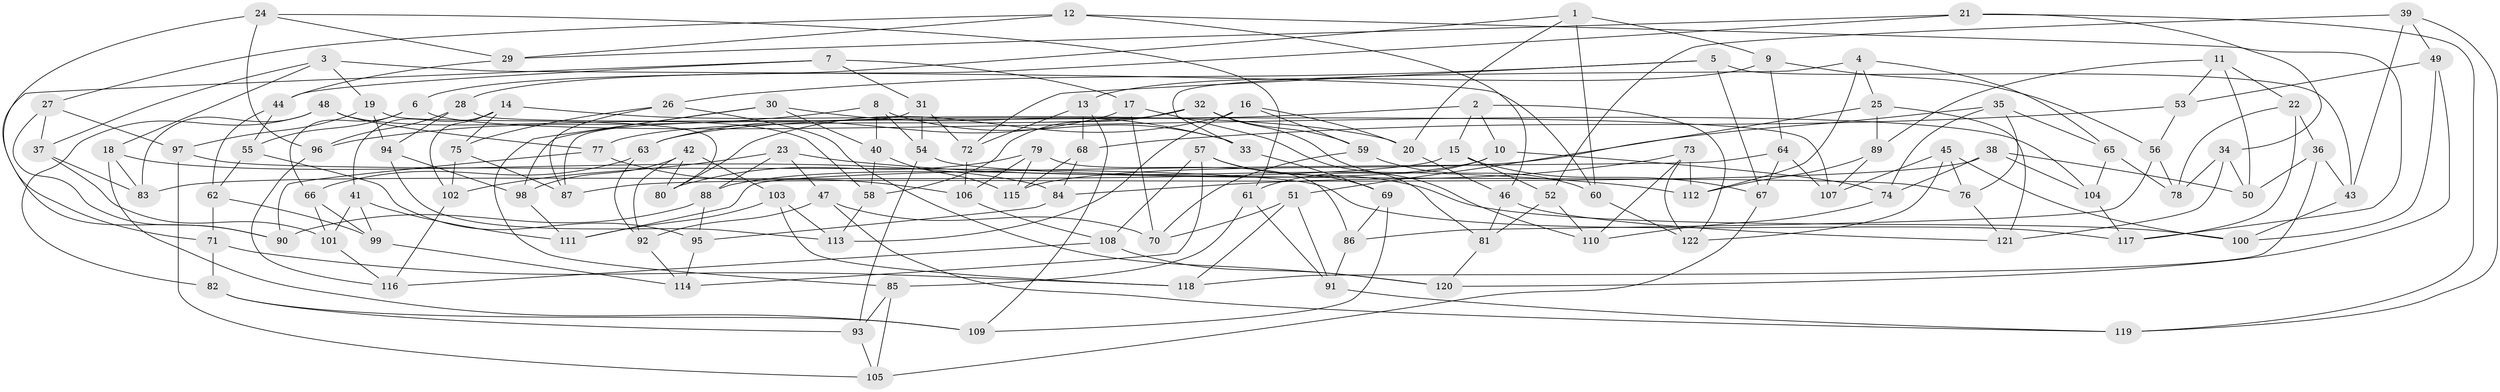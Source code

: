 // Generated by graph-tools (version 1.1) at 2025/26/03/09/25 03:26:56]
// undirected, 122 vertices, 244 edges
graph export_dot {
graph [start="1"]
  node [color=gray90,style=filled];
  1;
  2;
  3;
  4;
  5;
  6;
  7;
  8;
  9;
  10;
  11;
  12;
  13;
  14;
  15;
  16;
  17;
  18;
  19;
  20;
  21;
  22;
  23;
  24;
  25;
  26;
  27;
  28;
  29;
  30;
  31;
  32;
  33;
  34;
  35;
  36;
  37;
  38;
  39;
  40;
  41;
  42;
  43;
  44;
  45;
  46;
  47;
  48;
  49;
  50;
  51;
  52;
  53;
  54;
  55;
  56;
  57;
  58;
  59;
  60;
  61;
  62;
  63;
  64;
  65;
  66;
  67;
  68;
  69;
  70;
  71;
  72;
  73;
  74;
  75;
  76;
  77;
  78;
  79;
  80;
  81;
  82;
  83;
  84;
  85;
  86;
  87;
  88;
  89;
  90;
  91;
  92;
  93;
  94;
  95;
  96;
  97;
  98;
  99;
  100;
  101;
  102;
  103;
  104;
  105;
  106;
  107;
  108;
  109;
  110;
  111;
  112;
  113;
  114;
  115;
  116;
  117;
  118;
  119;
  120;
  121;
  122;
  1 -- 6;
  1 -- 60;
  1 -- 9;
  1 -- 20;
  2 -- 122;
  2 -- 10;
  2 -- 63;
  2 -- 15;
  3 -- 60;
  3 -- 19;
  3 -- 18;
  3 -- 37;
  4 -- 33;
  4 -- 112;
  4 -- 65;
  4 -- 25;
  5 -- 72;
  5 -- 67;
  5 -- 26;
  5 -- 43;
  6 -- 104;
  6 -- 55;
  6 -- 66;
  7 -- 17;
  7 -- 31;
  7 -- 44;
  7 -- 71;
  8 -- 33;
  8 -- 40;
  8 -- 96;
  8 -- 54;
  9 -- 56;
  9 -- 64;
  9 -- 13;
  10 -- 88;
  10 -- 74;
  10 -- 61;
  11 -- 22;
  11 -- 53;
  11 -- 50;
  11 -- 89;
  12 -- 46;
  12 -- 117;
  12 -- 27;
  12 -- 29;
  13 -- 109;
  13 -- 72;
  13 -- 68;
  14 -- 102;
  14 -- 41;
  14 -- 20;
  14 -- 75;
  15 -- 52;
  15 -- 83;
  15 -- 67;
  16 -- 80;
  16 -- 20;
  16 -- 59;
  16 -- 113;
  17 -- 63;
  17 -- 70;
  17 -- 81;
  18 -- 84;
  18 -- 109;
  18 -- 83;
  19 -- 97;
  19 -- 80;
  19 -- 94;
  20 -- 46;
  21 -- 119;
  21 -- 28;
  21 -- 34;
  21 -- 29;
  22 -- 36;
  22 -- 78;
  22 -- 117;
  23 -- 88;
  23 -- 112;
  23 -- 47;
  23 -- 102;
  24 -- 90;
  24 -- 96;
  24 -- 61;
  24 -- 29;
  25 -- 89;
  25 -- 121;
  25 -- 51;
  26 -- 87;
  26 -- 120;
  26 -- 75;
  27 -- 37;
  27 -- 97;
  27 -- 90;
  28 -- 107;
  28 -- 96;
  28 -- 94;
  29 -- 44;
  30 -- 85;
  30 -- 40;
  30 -- 33;
  30 -- 98;
  31 -- 54;
  31 -- 87;
  31 -- 72;
  32 -- 58;
  32 -- 110;
  32 -- 77;
  32 -- 59;
  33 -- 69;
  34 -- 78;
  34 -- 50;
  34 -- 121;
  35 -- 65;
  35 -- 115;
  35 -- 74;
  35 -- 76;
  36 -- 50;
  36 -- 118;
  36 -- 43;
  37 -- 101;
  37 -- 83;
  38 -- 104;
  38 -- 50;
  38 -- 87;
  38 -- 74;
  39 -- 52;
  39 -- 49;
  39 -- 119;
  39 -- 43;
  40 -- 58;
  40 -- 115;
  41 -- 111;
  41 -- 101;
  41 -- 99;
  42 -- 92;
  42 -- 98;
  42 -- 80;
  42 -- 103;
  43 -- 100;
  44 -- 55;
  44 -- 62;
  45 -- 100;
  45 -- 122;
  45 -- 76;
  45 -- 107;
  46 -- 121;
  46 -- 81;
  47 -- 70;
  47 -- 119;
  47 -- 92;
  48 -- 82;
  48 -- 77;
  48 -- 58;
  48 -- 83;
  49 -- 53;
  49 -- 120;
  49 -- 100;
  51 -- 70;
  51 -- 91;
  51 -- 118;
  52 -- 81;
  52 -- 110;
  53 -- 68;
  53 -- 56;
  54 -- 76;
  54 -- 93;
  55 -- 95;
  55 -- 62;
  56 -- 78;
  56 -- 86;
  57 -- 108;
  57 -- 100;
  57 -- 69;
  57 -- 114;
  58 -- 113;
  59 -- 70;
  59 -- 60;
  60 -- 122;
  61 -- 85;
  61 -- 91;
  62 -- 71;
  62 -- 99;
  63 -- 66;
  63 -- 92;
  64 -- 111;
  64 -- 67;
  64 -- 107;
  65 -- 78;
  65 -- 104;
  66 -- 101;
  66 -- 99;
  67 -- 105;
  68 -- 115;
  68 -- 84;
  69 -- 86;
  69 -- 109;
  71 -- 82;
  71 -- 118;
  72 -- 106;
  73 -- 84;
  73 -- 112;
  73 -- 110;
  73 -- 122;
  74 -- 110;
  75 -- 87;
  75 -- 102;
  76 -- 121;
  77 -- 106;
  77 -- 90;
  79 -- 106;
  79 -- 80;
  79 -- 86;
  79 -- 115;
  81 -- 120;
  82 -- 109;
  82 -- 93;
  84 -- 95;
  85 -- 93;
  85 -- 105;
  86 -- 91;
  88 -- 95;
  88 -- 90;
  89 -- 107;
  89 -- 112;
  91 -- 119;
  92 -- 114;
  93 -- 105;
  94 -- 113;
  94 -- 98;
  95 -- 114;
  96 -- 116;
  97 -- 105;
  97 -- 117;
  98 -- 111;
  99 -- 114;
  101 -- 116;
  102 -- 116;
  103 -- 113;
  103 -- 111;
  103 -- 118;
  104 -- 117;
  106 -- 108;
  108 -- 120;
  108 -- 116;
}
